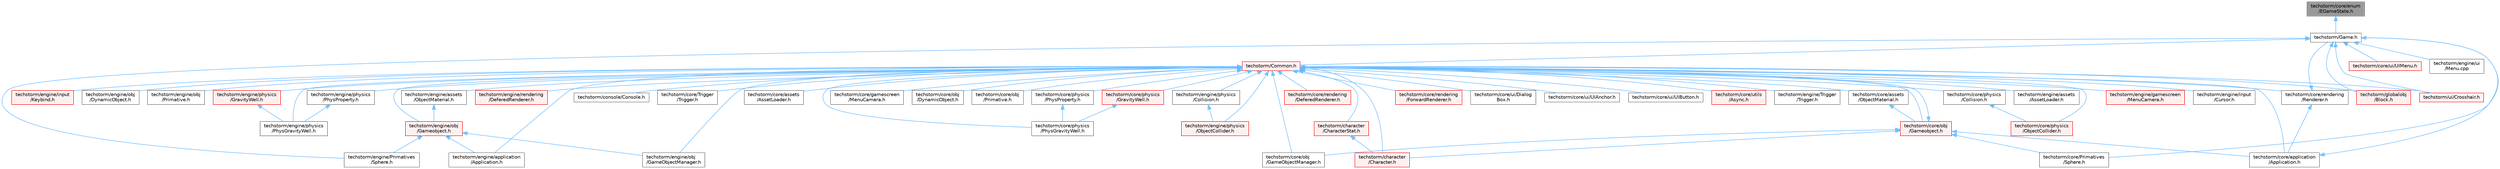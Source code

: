 digraph "techstorm/core/enum/EGameState.h"
{
 // LATEX_PDF_SIZE
  bgcolor="transparent";
  edge [fontname=Helvetica,fontsize=10,labelfontname=Helvetica,labelfontsize=10];
  node [fontname=Helvetica,fontsize=10,shape=box,height=0.2,width=0.4];
  Node1 [id="Node000001",label="techstorm/core/enum\l/EGameState.h",height=0.2,width=0.4,color="gray40", fillcolor="grey60", style="filled", fontcolor="black",tooltip=" "];
  Node1 -> Node2 [id="edge1_Node000001_Node000002",dir="back",color="steelblue1",style="solid",tooltip=" "];
  Node2 [id="Node000002",label="techstorm/Game.h",height=0.2,width=0.4,color="grey40", fillcolor="white", style="filled",URL="$_game_8h.html",tooltip=" "];
  Node2 -> Node3 [id="edge2_Node000002_Node000003",dir="back",color="steelblue1",style="solid",tooltip=" "];
  Node3 [id="Node000003",label="techstorm/Common.h",height=0.2,width=0.4,color="red", fillcolor="#FFF0F0", style="filled",URL="$_common_8h.html",tooltip=" "];
  Node3 -> Node4 [id="edge3_Node000003_Node000004",dir="back",color="steelblue1",style="solid",tooltip=" "];
  Node4 [id="Node000004",label="techstorm/character\l/Character.h",height=0.2,width=0.4,color="red", fillcolor="#FFF0F0", style="filled",URL="$_character_8h.html",tooltip=" "];
  Node3 -> Node12 [id="edge4_Node000003_Node000012",dir="back",color="steelblue1",style="solid",tooltip=" "];
  Node12 [id="Node000012",label="techstorm/character\l/CharacterStat.h",height=0.2,width=0.4,color="red", fillcolor="#FFF0F0", style="filled",URL="$_character_stat_8h.html",tooltip=" "];
  Node12 -> Node4 [id="edge5_Node000012_Node000004",dir="back",color="steelblue1",style="solid",tooltip=" "];
  Node3 -> Node15 [id="edge6_Node000003_Node000015",dir="back",color="steelblue1",style="solid",tooltip=" "];
  Node15 [id="Node000015",label="techstorm/console/Console.h",height=0.2,width=0.4,color="grey40", fillcolor="white", style="filled",URL="$_console_8h.html",tooltip=" "];
  Node3 -> Node16 [id="edge7_Node000003_Node000016",dir="back",color="steelblue1",style="solid",tooltip=" "];
  Node16 [id="Node000016",label="techstorm/core/Trigger\l/Trigger.h",height=0.2,width=0.4,color="grey40", fillcolor="white", style="filled",URL="$core_2_trigger_2_trigger_8h.html",tooltip=" "];
  Node3 -> Node7 [id="edge8_Node000003_Node000007",dir="back",color="steelblue1",style="solid",tooltip=" "];
  Node7 [id="Node000007",label="techstorm/core/application\l/Application.h",height=0.2,width=0.4,color="grey40", fillcolor="white", style="filled",URL="$core_2application_2_application_8h.html",tooltip=" "];
  Node7 -> Node2 [id="edge9_Node000007_Node000002",dir="back",color="steelblue1",style="solid",tooltip=" "];
  Node3 -> Node17 [id="edge10_Node000003_Node000017",dir="back",color="steelblue1",style="solid",tooltip=" "];
  Node17 [id="Node000017",label="techstorm/core/assets\l/AssetLoader.h",height=0.2,width=0.4,color="grey40", fillcolor="white", style="filled",URL="$core_2assets_2_asset_loader_8h.html",tooltip=" "];
  Node3 -> Node18 [id="edge11_Node000003_Node000018",dir="back",color="steelblue1",style="solid",tooltip=" "];
  Node18 [id="Node000018",label="techstorm/core/assets\l/ObjectMaterial.h",height=0.2,width=0.4,color="grey40", fillcolor="white", style="filled",URL="$core_2assets_2_object_material_8h.html",tooltip=" "];
  Node18 -> Node19 [id="edge12_Node000018_Node000019",dir="back",color="steelblue1",style="solid",tooltip=" "];
  Node19 [id="Node000019",label="techstorm/core/obj\l/Gameobject.h",height=0.2,width=0.4,color="red", fillcolor="#FFF0F0", style="filled",URL="$core_2obj_2_gameobject_8h.html",tooltip=" "];
  Node19 -> Node3 [id="edge13_Node000019_Node000003",dir="back",color="steelblue1",style="solid",tooltip=" "];
  Node19 -> Node4 [id="edge14_Node000019_Node000004",dir="back",color="steelblue1",style="solid",tooltip=" "];
  Node19 -> Node20 [id="edge15_Node000019_Node000020",dir="back",color="steelblue1",style="solid",tooltip=" "];
  Node20 [id="Node000020",label="techstorm/core/Primatives\l/Sphere.h",height=0.2,width=0.4,color="grey40", fillcolor="white", style="filled",URL="$core_2_primatives_2_sphere_8h.html",tooltip=" "];
  Node19 -> Node7 [id="edge16_Node000019_Node000007",dir="back",color="steelblue1",style="solid",tooltip=" "];
  Node19 -> Node27 [id="edge17_Node000019_Node000027",dir="back",color="steelblue1",style="solid",tooltip=" "];
  Node27 [id="Node000027",label="techstorm/core/obj\l/GameObjectManager.h",height=0.2,width=0.4,color="grey40", fillcolor="white", style="filled",URL="$core_2obj_2_game_object_manager_8h.html",tooltip=" "];
  Node3 -> Node39 [id="edge18_Node000003_Node000039",dir="back",color="steelblue1",style="solid",tooltip=" "];
  Node39 [id="Node000039",label="techstorm/core/gamescreen\l/MenuCamera.h",height=0.2,width=0.4,color="grey40", fillcolor="white", style="filled",URL="$core_2gamescreen_2_menu_camera_8h.html",tooltip=" "];
  Node3 -> Node40 [id="edge19_Node000003_Node000040",dir="back",color="steelblue1",style="solid",tooltip=" "];
  Node40 [id="Node000040",label="techstorm/core/obj\l/DynamicObject.h",height=0.2,width=0.4,color="grey40", fillcolor="white", style="filled",URL="$core_2obj_2_dynamic_object_8h.html",tooltip=" "];
  Node3 -> Node27 [id="edge20_Node000003_Node000027",dir="back",color="steelblue1",style="solid",tooltip=" "];
  Node3 -> Node19 [id="edge21_Node000003_Node000019",dir="back",color="steelblue1",style="solid",tooltip=" "];
  Node3 -> Node41 [id="edge22_Node000003_Node000041",dir="back",color="steelblue1",style="solid",tooltip=" "];
  Node41 [id="Node000041",label="techstorm/core/obj\l/Primative.h",height=0.2,width=0.4,color="grey40", fillcolor="white", style="filled",URL="$core_2obj_2_primative_8h.html",tooltip=" "];
  Node3 -> Node42 [id="edge23_Node000003_Node000042",dir="back",color="steelblue1",style="solid",tooltip=" "];
  Node42 [id="Node000042",label="techstorm/core/physics\l/Collision.h",height=0.2,width=0.4,color="grey40", fillcolor="white", style="filled",URL="$core_2physics_2_collision_8h.html",tooltip=" "];
  Node42 -> Node43 [id="edge24_Node000042_Node000043",dir="back",color="steelblue1",style="solid",tooltip=" "];
  Node43 [id="Node000043",label="techstorm/core/physics\l/ObjectCollider.h",height=0.2,width=0.4,color="red", fillcolor="#FFF0F0", style="filled",URL="$core_2physics_2_object_collider_8h.html",tooltip=" "];
  Node3 -> Node45 [id="edge25_Node000003_Node000045",dir="back",color="steelblue1",style="solid",tooltip=" "];
  Node45 [id="Node000045",label="techstorm/core/physics\l/GravityWell.h",height=0.2,width=0.4,color="red", fillcolor="#FFF0F0", style="filled",URL="$core_2physics_2_gravity_well_8h.html",tooltip=" "];
  Node45 -> Node47 [id="edge26_Node000045_Node000047",dir="back",color="steelblue1",style="solid",tooltip=" "];
  Node47 [id="Node000047",label="techstorm/core/physics\l/PhysGravityWell.h",height=0.2,width=0.4,color="grey40", fillcolor="white", style="filled",URL="$core_2physics_2_phys_gravity_well_8h.html",tooltip=" "];
  Node3 -> Node43 [id="edge27_Node000003_Node000043",dir="back",color="steelblue1",style="solid",tooltip=" "];
  Node3 -> Node47 [id="edge28_Node000003_Node000047",dir="back",color="steelblue1",style="solid",tooltip=" "];
  Node3 -> Node48 [id="edge29_Node000003_Node000048",dir="back",color="steelblue1",style="solid",tooltip=" "];
  Node48 [id="Node000048",label="techstorm/core/physics\l/PhysProperty.h",height=0.2,width=0.4,color="grey40", fillcolor="white", style="filled",URL="$core_2physics_2_phys_property_8h.html",tooltip=" "];
  Node48 -> Node47 [id="edge30_Node000048_Node000047",dir="back",color="steelblue1",style="solid",tooltip=" "];
  Node3 -> Node49 [id="edge31_Node000003_Node000049",dir="back",color="steelblue1",style="solid",tooltip=" "];
  Node49 [id="Node000049",label="techstorm/core/rendering\l/DeferedRenderer.h",height=0.2,width=0.4,color="red", fillcolor="#FFF0F0", style="filled",URL="$core_2rendering_2_defered_renderer_8h.html",tooltip=" "];
  Node3 -> Node51 [id="edge32_Node000003_Node000051",dir="back",color="steelblue1",style="solid",tooltip=" "];
  Node51 [id="Node000051",label="techstorm/core/rendering\l/ForwardRenderer.h",height=0.2,width=0.4,color="red", fillcolor="#FFF0F0", style="filled",URL="$core_2rendering_2_forward_renderer_8h.html",tooltip=" "];
  Node3 -> Node52 [id="edge33_Node000003_Node000052",dir="back",color="steelblue1",style="solid",tooltip=" "];
  Node52 [id="Node000052",label="techstorm/core/rendering\l/Renderer.h",height=0.2,width=0.4,color="grey40", fillcolor="white", style="filled",URL="$core_2rendering_2_renderer_8h.html",tooltip=" "];
  Node52 -> Node2 [id="edge34_Node000052_Node000002",dir="back",color="steelblue1",style="solid",tooltip=" "];
  Node52 -> Node7 [id="edge35_Node000052_Node000007",dir="back",color="steelblue1",style="solid",tooltip=" "];
  Node3 -> Node53 [id="edge36_Node000003_Node000053",dir="back",color="steelblue1",style="solid",tooltip=" "];
  Node53 [id="Node000053",label="techstorm/core/ui/Dialog\lBox.h",height=0.2,width=0.4,color="grey40", fillcolor="white", style="filled",URL="$core_2ui_2_dialog_box_8h.html",tooltip=" "];
  Node3 -> Node54 [id="edge37_Node000003_Node000054",dir="back",color="steelblue1",style="solid",tooltip=" "];
  Node54 [id="Node000054",label="techstorm/core/ui/UIAnchor.h",height=0.2,width=0.4,color="grey40", fillcolor="white", style="filled",URL="$core_2ui_2_u_i_anchor_8h.html",tooltip=" "];
  Node3 -> Node55 [id="edge38_Node000003_Node000055",dir="back",color="steelblue1",style="solid",tooltip=" "];
  Node55 [id="Node000055",label="techstorm/core/ui/UIButton.h",height=0.2,width=0.4,color="grey40", fillcolor="white", style="filled",URL="$core_2ui_2_u_i_button_8h.html",tooltip=" "];
  Node3 -> Node56 [id="edge39_Node000003_Node000056",dir="back",color="steelblue1",style="solid",tooltip=" "];
  Node56 [id="Node000056",label="techstorm/core/utils\l/Async.h",height=0.2,width=0.4,color="red", fillcolor="#FFF0F0", style="filled",URL="$core_2utils_2_async_8h.html",tooltip=" "];
  Node3 -> Node58 [id="edge40_Node000003_Node000058",dir="back",color="steelblue1",style="solid",tooltip=" "];
  Node58 [id="Node000058",label="techstorm/engine/Trigger\l/Trigger.h",height=0.2,width=0.4,color="grey40", fillcolor="white", style="filled",URL="$engine_2_trigger_2_trigger_8h.html",tooltip=" "];
  Node3 -> Node9 [id="edge41_Node000003_Node000009",dir="back",color="steelblue1",style="solid",tooltip=" "];
  Node9 [id="Node000009",label="techstorm/engine/application\l/Application.h",height=0.2,width=0.4,color="grey40", fillcolor="white", style="filled",URL="$engine_2application_2_application_8h.html",tooltip=" "];
  Node3 -> Node59 [id="edge42_Node000003_Node000059",dir="back",color="steelblue1",style="solid",tooltip=" "];
  Node59 [id="Node000059",label="techstorm/engine/assets\l/AssetLoader.h",height=0.2,width=0.4,color="grey40", fillcolor="white", style="filled",URL="$engine_2assets_2_asset_loader_8h.html",tooltip=" "];
  Node3 -> Node60 [id="edge43_Node000003_Node000060",dir="back",color="steelblue1",style="solid",tooltip=" "];
  Node60 [id="Node000060",label="techstorm/engine/assets\l/ObjectMaterial.h",height=0.2,width=0.4,color="grey40", fillcolor="white", style="filled",URL="$engine_2assets_2_object_material_8h.html",tooltip=" "];
  Node60 -> Node61 [id="edge44_Node000060_Node000061",dir="back",color="steelblue1",style="solid",tooltip=" "];
  Node61 [id="Node000061",label="techstorm/engine/obj\l/Gameobject.h",height=0.2,width=0.4,color="red", fillcolor="#FFF0F0", style="filled",URL="$engine_2obj_2_gameobject_8h.html",tooltip=" "];
  Node61 -> Node62 [id="edge45_Node000061_Node000062",dir="back",color="steelblue1",style="solid",tooltip=" "];
  Node62 [id="Node000062",label="techstorm/engine/Primatives\l/Sphere.h",height=0.2,width=0.4,color="grey40", fillcolor="white", style="filled",URL="$engine_2_primatives_2_sphere_8h.html",tooltip=" "];
  Node61 -> Node9 [id="edge46_Node000061_Node000009",dir="back",color="steelblue1",style="solid",tooltip=" "];
  Node61 -> Node68 [id="edge47_Node000061_Node000068",dir="back",color="steelblue1",style="solid",tooltip=" "];
  Node68 [id="Node000068",label="techstorm/engine/obj\l/GameObjectManager.h",height=0.2,width=0.4,color="grey40", fillcolor="white", style="filled",URL="$engine_2obj_2_game_object_manager_8h.html",tooltip=" "];
  Node3 -> Node73 [id="edge48_Node000003_Node000073",dir="back",color="steelblue1",style="solid",tooltip=" "];
  Node73 [id="Node000073",label="techstorm/engine/gamescreen\l/MenuCamera.h",height=0.2,width=0.4,color="red", fillcolor="#FFF0F0", style="filled",URL="$engine_2gamescreen_2_menu_camera_8h.html",tooltip=" "];
  Node3 -> Node76 [id="edge49_Node000003_Node000076",dir="back",color="steelblue1",style="solid",tooltip=" "];
  Node76 [id="Node000076",label="techstorm/engine/input\l/Cursor.h",height=0.2,width=0.4,color="grey40", fillcolor="white", style="filled",URL="$engine_2input_2_cursor_8h.html",tooltip=" "];
  Node3 -> Node77 [id="edge50_Node000003_Node000077",dir="back",color="steelblue1",style="solid",tooltip=" "];
  Node77 [id="Node000077",label="techstorm/engine/input\l/Keybind.h",height=0.2,width=0.4,color="red", fillcolor="#FFF0F0", style="filled",URL="$engine_2input_2_keybind_8h.html",tooltip=" "];
  Node3 -> Node79 [id="edge51_Node000003_Node000079",dir="back",color="steelblue1",style="solid",tooltip=" "];
  Node79 [id="Node000079",label="techstorm/engine/obj\l/DynamicObject.h",height=0.2,width=0.4,color="grey40", fillcolor="white", style="filled",URL="$engine_2obj_2_dynamic_object_8h.html",tooltip=" "];
  Node3 -> Node68 [id="edge52_Node000003_Node000068",dir="back",color="steelblue1",style="solid",tooltip=" "];
  Node3 -> Node61 [id="edge53_Node000003_Node000061",dir="back",color="steelblue1",style="solid",tooltip=" "];
  Node3 -> Node80 [id="edge54_Node000003_Node000080",dir="back",color="steelblue1",style="solid",tooltip=" "];
  Node80 [id="Node000080",label="techstorm/engine/obj\l/Primative.h",height=0.2,width=0.4,color="grey40", fillcolor="white", style="filled",URL="$engine_2obj_2_primative_8h.html",tooltip=" "];
  Node3 -> Node81 [id="edge55_Node000003_Node000081",dir="back",color="steelblue1",style="solid",tooltip=" "];
  Node81 [id="Node000081",label="techstorm/engine/physics\l/Collision.h",height=0.2,width=0.4,color="grey40", fillcolor="white", style="filled",URL="$engine_2physics_2_collision_8h.html",tooltip=" "];
  Node81 -> Node82 [id="edge56_Node000081_Node000082",dir="back",color="steelblue1",style="solid",tooltip=" "];
  Node82 [id="Node000082",label="techstorm/engine/physics\l/ObjectCollider.h",height=0.2,width=0.4,color="red", fillcolor="#FFF0F0", style="filled",URL="$engine_2physics_2_object_collider_8h.html",tooltip=" "];
  Node3 -> Node84 [id="edge57_Node000003_Node000084",dir="back",color="steelblue1",style="solid",tooltip=" "];
  Node84 [id="Node000084",label="techstorm/engine/physics\l/GravityWell.h",height=0.2,width=0.4,color="red", fillcolor="#FFF0F0", style="filled",URL="$engine_2physics_2_gravity_well_8h.html",tooltip=" "];
  Node84 -> Node86 [id="edge58_Node000084_Node000086",dir="back",color="steelblue1",style="solid",tooltip=" "];
  Node86 [id="Node000086",label="techstorm/engine/physics\l/PhysGravityWell.h",height=0.2,width=0.4,color="grey40", fillcolor="white", style="filled",URL="$engine_2physics_2_phys_gravity_well_8h.html",tooltip=" "];
  Node3 -> Node82 [id="edge59_Node000003_Node000082",dir="back",color="steelblue1",style="solid",tooltip=" "];
  Node3 -> Node86 [id="edge60_Node000003_Node000086",dir="back",color="steelblue1",style="solid",tooltip=" "];
  Node3 -> Node87 [id="edge61_Node000003_Node000087",dir="back",color="steelblue1",style="solid",tooltip=" "];
  Node87 [id="Node000087",label="techstorm/engine/physics\l/PhysProperty.h",height=0.2,width=0.4,color="grey40", fillcolor="white", style="filled",URL="$engine_2physics_2_phys_property_8h.html",tooltip=" "];
  Node87 -> Node86 [id="edge62_Node000087_Node000086",dir="back",color="steelblue1",style="solid",tooltip=" "];
  Node3 -> Node88 [id="edge63_Node000003_Node000088",dir="back",color="steelblue1",style="solid",tooltip=" "];
  Node88 [id="Node000088",label="techstorm/engine/rendering\l/DeferedRenderer.h",height=0.2,width=0.4,color="red", fillcolor="#FFF0F0", style="filled",URL="$engine_2rendering_2_defered_renderer_8h.html",tooltip=" "];
  Node3 -> Node105 [id="edge64_Node000003_Node000105",dir="back",color="steelblue1",style="solid",tooltip=" "];
  Node105 [id="Node000105",label="techstorm/globalobj\l/Block.h",height=0.2,width=0.4,color="red", fillcolor="#FFF0F0", style="filled",URL="$_block_8h.html",tooltip=" "];
  Node3 -> Node119 [id="edge65_Node000003_Node000119",dir="back",color="steelblue1",style="solid",tooltip=" "];
  Node119 [id="Node000119",label="techstorm/ui/Crosshair.h",height=0.2,width=0.4,color="red", fillcolor="#FFF0F0", style="filled",URL="$_crosshair_8h.html",tooltip=" "];
  Node2 -> Node20 [id="edge66_Node000002_Node000020",dir="back",color="steelblue1",style="solid",tooltip=" "];
  Node2 -> Node121 [id="edge67_Node000002_Node000121",dir="back",color="steelblue1",style="solid",tooltip=" "];
  Node121 [id="Node000121",label="techstorm/core/ui/UIMenu.h",height=0.2,width=0.4,color="red", fillcolor="#FFF0F0", style="filled",URL="$_u_i_menu_8h.html",tooltip=" "];
  Node2 -> Node62 [id="edge68_Node000002_Node000062",dir="back",color="steelblue1",style="solid",tooltip=" "];
  Node2 -> Node75 [id="edge69_Node000002_Node000075",dir="back",color="steelblue1",style="solid",tooltip=" "];
  Node75 [id="Node000075",label="techstorm/engine/ui\l/Menu.cpp",height=0.2,width=0.4,color="grey40", fillcolor="white", style="filled",URL="$_menu_8cpp.html",tooltip=" "];
  Node2 -> Node105 [id="edge70_Node000002_Node000105",dir="back",color="steelblue1",style="solid",tooltip=" "];
  Node2 -> Node119 [id="edge71_Node000002_Node000119",dir="back",color="steelblue1",style="solid",tooltip=" "];
}
